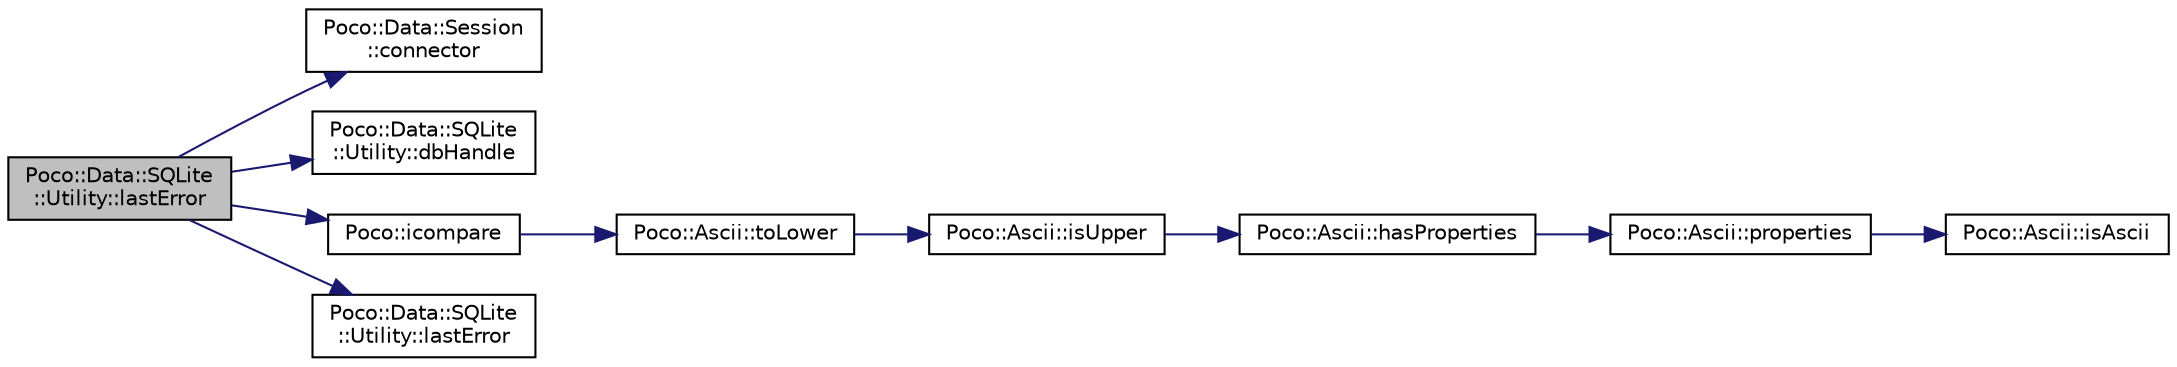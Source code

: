 digraph "Poco::Data::SQLite::Utility::lastError"
{
 // LATEX_PDF_SIZE
  edge [fontname="Helvetica",fontsize="10",labelfontname="Helvetica",labelfontsize="10"];
  node [fontname="Helvetica",fontsize="10",shape=record];
  rankdir="LR";
  Node1 [label="Poco::Data::SQLite\l::Utility::lastError",height=0.2,width=0.4,color="black", fillcolor="grey75", style="filled", fontcolor="black",tooltip="Retreives the last error code from sqlite and converts it to a string."];
  Node1 -> Node2 [color="midnightblue",fontsize="10",style="solid"];
  Node2 [label="Poco::Data::Session\l::connector",height=0.2,width=0.4,color="black", fillcolor="white", style="filled",URL="$classPoco_1_1Data_1_1Session.html#a555c750d596152086efb446e026326d1",tooltip=" "];
  Node1 -> Node3 [color="midnightblue",fontsize="10",style="solid"];
  Node3 [label="Poco::Data::SQLite\l::Utility::dbHandle",height=0.2,width=0.4,color="black", fillcolor="white", style="filled",URL="$classPoco_1_1Data_1_1SQLite_1_1Utility.html#a0b81d0dc34ab933d47985ee0e8cea5bd",tooltip=" "];
  Node1 -> Node4 [color="midnightblue",fontsize="10",style="solid"];
  Node4 [label="Poco::icompare",height=0.2,width=0.4,color="black", fillcolor="white", style="filled",URL="$namespacePoco.html#afb05bcfd8abef9bd40a50c2805206c3a",tooltip="Case-insensitive string comparison."];
  Node4 -> Node5 [color="midnightblue",fontsize="10",style="solid"];
  Node5 [label="Poco::Ascii::toLower",height=0.2,width=0.4,color="black", fillcolor="white", style="filled",URL="$classPoco_1_1Ascii.html#a60e7810a5713e9ce051c5c914073a18e",tooltip=" "];
  Node5 -> Node6 [color="midnightblue",fontsize="10",style="solid"];
  Node6 [label="Poco::Ascii::isUpper",height=0.2,width=0.4,color="black", fillcolor="white", style="filled",URL="$classPoco_1_1Ascii.html#a4e314ffb9da60b298e54b6bbdcce0bb3",tooltip=" "];
  Node6 -> Node7 [color="midnightblue",fontsize="10",style="solid"];
  Node7 [label="Poco::Ascii::hasProperties",height=0.2,width=0.4,color="black", fillcolor="white", style="filled",URL="$classPoco_1_1Ascii.html#abb1e29a5240534d6a1c6a6f884c0b722",tooltip=" "];
  Node7 -> Node8 [color="midnightblue",fontsize="10",style="solid"];
  Node8 [label="Poco::Ascii::properties",height=0.2,width=0.4,color="black", fillcolor="white", style="filled",URL="$classPoco_1_1Ascii.html#ac31d57add4c307b7753686e04a0cf429",tooltip=" "];
  Node8 -> Node9 [color="midnightblue",fontsize="10",style="solid"];
  Node9 [label="Poco::Ascii::isAscii",height=0.2,width=0.4,color="black", fillcolor="white", style="filled",URL="$classPoco_1_1Ascii.html#a0f6a764502a6adde5d140fd43b5a3561",tooltip=" "];
  Node1 -> Node10 [color="midnightblue",fontsize="10",style="solid"];
  Node10 [label="Poco::Data::SQLite\l::Utility::lastError",height=0.2,width=0.4,color="black", fillcolor="white", style="filled",URL="$classPoco_1_1Data_1_1SQLite_1_1Utility.html#acc8ddccf9d20eda85709756adf4c4e3a",tooltip="Returns native DB handle."];
}
